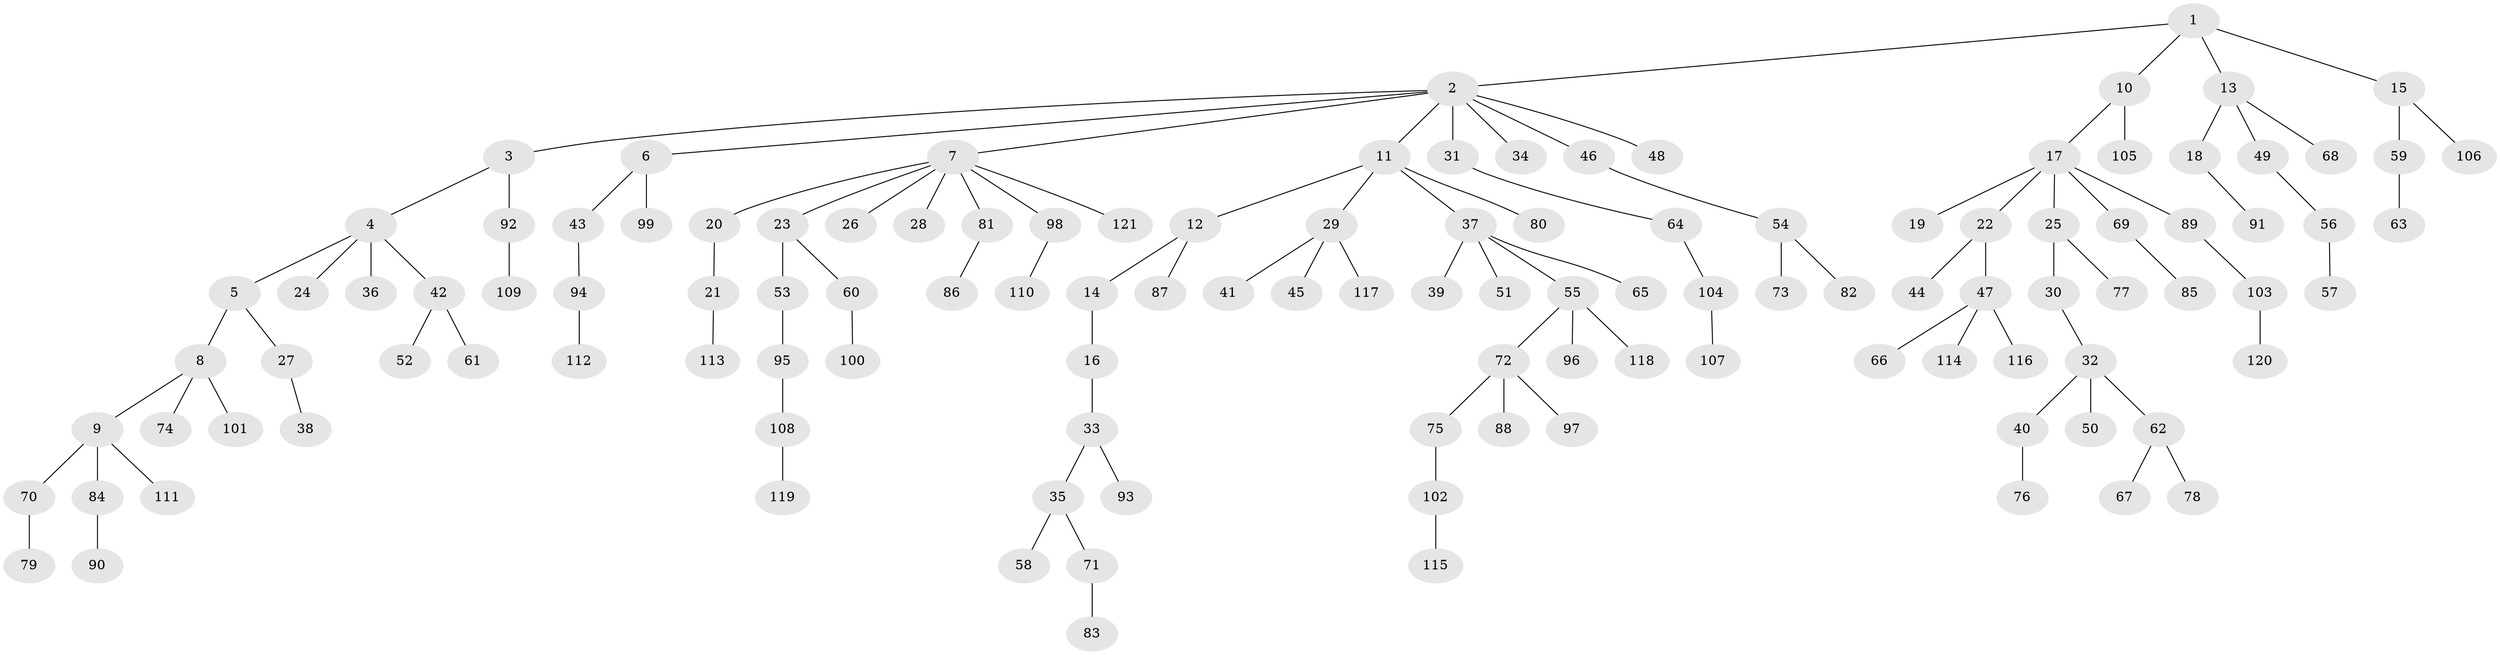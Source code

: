 // Generated by graph-tools (version 1.1) at 2025/11/02/27/25 16:11:27]
// undirected, 121 vertices, 120 edges
graph export_dot {
graph [start="1"]
  node [color=gray90,style=filled];
  1;
  2;
  3;
  4;
  5;
  6;
  7;
  8;
  9;
  10;
  11;
  12;
  13;
  14;
  15;
  16;
  17;
  18;
  19;
  20;
  21;
  22;
  23;
  24;
  25;
  26;
  27;
  28;
  29;
  30;
  31;
  32;
  33;
  34;
  35;
  36;
  37;
  38;
  39;
  40;
  41;
  42;
  43;
  44;
  45;
  46;
  47;
  48;
  49;
  50;
  51;
  52;
  53;
  54;
  55;
  56;
  57;
  58;
  59;
  60;
  61;
  62;
  63;
  64;
  65;
  66;
  67;
  68;
  69;
  70;
  71;
  72;
  73;
  74;
  75;
  76;
  77;
  78;
  79;
  80;
  81;
  82;
  83;
  84;
  85;
  86;
  87;
  88;
  89;
  90;
  91;
  92;
  93;
  94;
  95;
  96;
  97;
  98;
  99;
  100;
  101;
  102;
  103;
  104;
  105;
  106;
  107;
  108;
  109;
  110;
  111;
  112;
  113;
  114;
  115;
  116;
  117;
  118;
  119;
  120;
  121;
  1 -- 2;
  1 -- 10;
  1 -- 13;
  1 -- 15;
  2 -- 3;
  2 -- 6;
  2 -- 7;
  2 -- 11;
  2 -- 31;
  2 -- 34;
  2 -- 46;
  2 -- 48;
  3 -- 4;
  3 -- 92;
  4 -- 5;
  4 -- 24;
  4 -- 36;
  4 -- 42;
  5 -- 8;
  5 -- 27;
  6 -- 43;
  6 -- 99;
  7 -- 20;
  7 -- 23;
  7 -- 26;
  7 -- 28;
  7 -- 81;
  7 -- 98;
  7 -- 121;
  8 -- 9;
  8 -- 74;
  8 -- 101;
  9 -- 70;
  9 -- 84;
  9 -- 111;
  10 -- 17;
  10 -- 105;
  11 -- 12;
  11 -- 29;
  11 -- 37;
  11 -- 80;
  12 -- 14;
  12 -- 87;
  13 -- 18;
  13 -- 49;
  13 -- 68;
  14 -- 16;
  15 -- 59;
  15 -- 106;
  16 -- 33;
  17 -- 19;
  17 -- 22;
  17 -- 25;
  17 -- 69;
  17 -- 89;
  18 -- 91;
  20 -- 21;
  21 -- 113;
  22 -- 44;
  22 -- 47;
  23 -- 53;
  23 -- 60;
  25 -- 30;
  25 -- 77;
  27 -- 38;
  29 -- 41;
  29 -- 45;
  29 -- 117;
  30 -- 32;
  31 -- 64;
  32 -- 40;
  32 -- 50;
  32 -- 62;
  33 -- 35;
  33 -- 93;
  35 -- 58;
  35 -- 71;
  37 -- 39;
  37 -- 51;
  37 -- 55;
  37 -- 65;
  40 -- 76;
  42 -- 52;
  42 -- 61;
  43 -- 94;
  46 -- 54;
  47 -- 66;
  47 -- 114;
  47 -- 116;
  49 -- 56;
  53 -- 95;
  54 -- 73;
  54 -- 82;
  55 -- 72;
  55 -- 96;
  55 -- 118;
  56 -- 57;
  59 -- 63;
  60 -- 100;
  62 -- 67;
  62 -- 78;
  64 -- 104;
  69 -- 85;
  70 -- 79;
  71 -- 83;
  72 -- 75;
  72 -- 88;
  72 -- 97;
  75 -- 102;
  81 -- 86;
  84 -- 90;
  89 -- 103;
  92 -- 109;
  94 -- 112;
  95 -- 108;
  98 -- 110;
  102 -- 115;
  103 -- 120;
  104 -- 107;
  108 -- 119;
}
